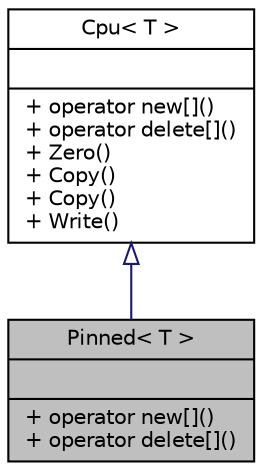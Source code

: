 digraph "Pinned&lt; T &gt;"
{
 // INTERACTIVE_SVG=YES
  bgcolor="transparent";
  edge [fontname="Helvetica",fontsize="10",labelfontname="Helvetica",labelfontsize="10"];
  node [fontname="Helvetica",fontsize="10",shape=record];
  Node8 [label="{Pinned\< T \>\n||+ operator new[]()\l+ operator delete[]()\l}",height=0.2,width=0.4,color="black", fillcolor="grey75", style="filled", fontcolor="black"];
  Node9 -> Node8 [dir="back",color="midnightblue",fontsize="10",style="solid",arrowtail="onormal",fontname="Helvetica"];
  Node9 [label="{Cpu\< T \>\n||+ operator new[]()\l+ operator delete[]()\l+ Zero()\l+ Copy()\l+ Copy()\l+ Write()\l}",height=0.2,width=0.4,color="black",URL="$class_cpu.html"];
}
